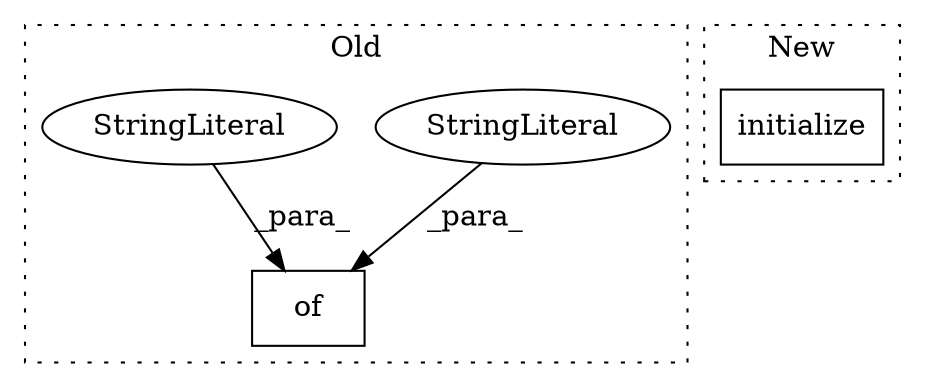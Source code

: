 digraph G {
subgraph cluster0 {
1 [label="of" a="32" s="487,551" l="3,1" shape="box"];
3 [label="StringLiteral" a="45" s="531" l="15" shape="ellipse"];
4 [label="StringLiteral" a="45" s="490" l="3" shape="ellipse"];
label = "Old";
style="dotted";
}
subgraph cluster1 {
2 [label="initialize" a="32" s="564" l="12" shape="box"];
label = "New";
style="dotted";
}
3 -> 1 [label="_para_"];
4 -> 1 [label="_para_"];
}